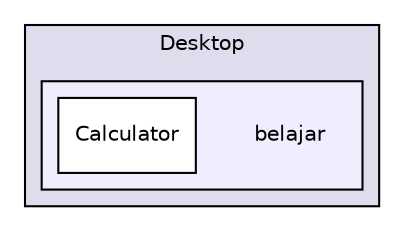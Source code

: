 digraph G {
  bgcolor=transparent;
  compound=true
  node [ fontsize=10, fontname="Helvetica"];
  edge [ labelfontsize=9, labelfontname="Helvetica"];
  subgraph clusterdir_C_3A_2FUsers_2FRosi_2FDesktop_2F {
    graph [ bgcolor="#ddddee", pencolor="black", label="Desktop" fontname="Helvetica", fontsize=10, URL="dir_C_3A_2FUsers_2FRosi_2FDesktop_2F.html"]
  subgraph clusterdir_C_3A_2FUsers_2FRosi_2FDesktop_2Fbelajar_2F {
    graph [ bgcolor="#eeeeff", pencolor="black", label="" URL="dir_C_3A_2FUsers_2FRosi_2FDesktop_2Fbelajar_2F.html"];
    dir_C_3A_2FUsers_2FRosi_2FDesktop_2Fbelajar_2F [shape=plaintext label="belajar"];
    dir_C_3A_2FUsers_2FRosi_2FDesktop_2Fbelajar_2FCalculator_2F [shape=box label="Calculator" color="black" fillcolor="white" style="filled" URL="dir_C_3A_2FUsers_2FRosi_2FDesktop_2Fbelajar_2FCalculator_2F.html"];
  }
  }
}
